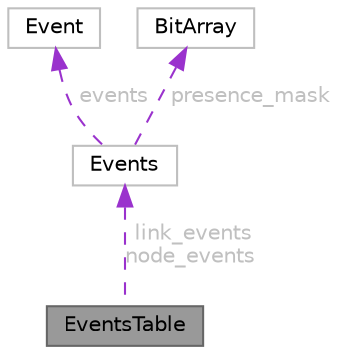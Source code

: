digraph "EventsTable"
{
 // LATEX_PDF_SIZE
  bgcolor="transparent";
  edge [fontname=Helvetica,fontsize=10,labelfontname=Helvetica,labelfontsize=10];
  node [fontname=Helvetica,fontsize=10,shape=box,height=0.2,width=0.4];
  Node1 [id="Node000001",label="EventsTable",height=0.2,width=0.4,color="gray40", fillcolor="grey60", style="filled", fontcolor="black",tooltip=" "];
  Node2 -> Node1 [id="edge1_Node000001_Node000002",dir="back",color="darkorchid3",style="dashed",tooltip=" ",label=" link_events\nnode_events",fontcolor="grey" ];
  Node2 [id="Node000002",label="Events",height=0.2,width=0.4,color="grey75", fillcolor="white", style="filled",URL="$structEvents.html",tooltip=" "];
  Node3 -> Node2 [id="edge2_Node000002_Node000003",dir="back",color="darkorchid3",style="dashed",tooltip=" ",label=" events",fontcolor="grey" ];
  Node3 [id="Node000003",label="Event",height=0.2,width=0.4,color="grey75", fillcolor="white", style="filled",URL="$structEvent.html",tooltip=" "];
  Node4 -> Node2 [id="edge3_Node000002_Node000004",dir="back",color="darkorchid3",style="dashed",tooltip=" ",label=" presence_mask",fontcolor="grey" ];
  Node4 [id="Node000004",label="BitArray",height=0.2,width=0.4,color="grey75", fillcolor="white", style="filled",URL="$structBitArray.html",tooltip=" "];
}
